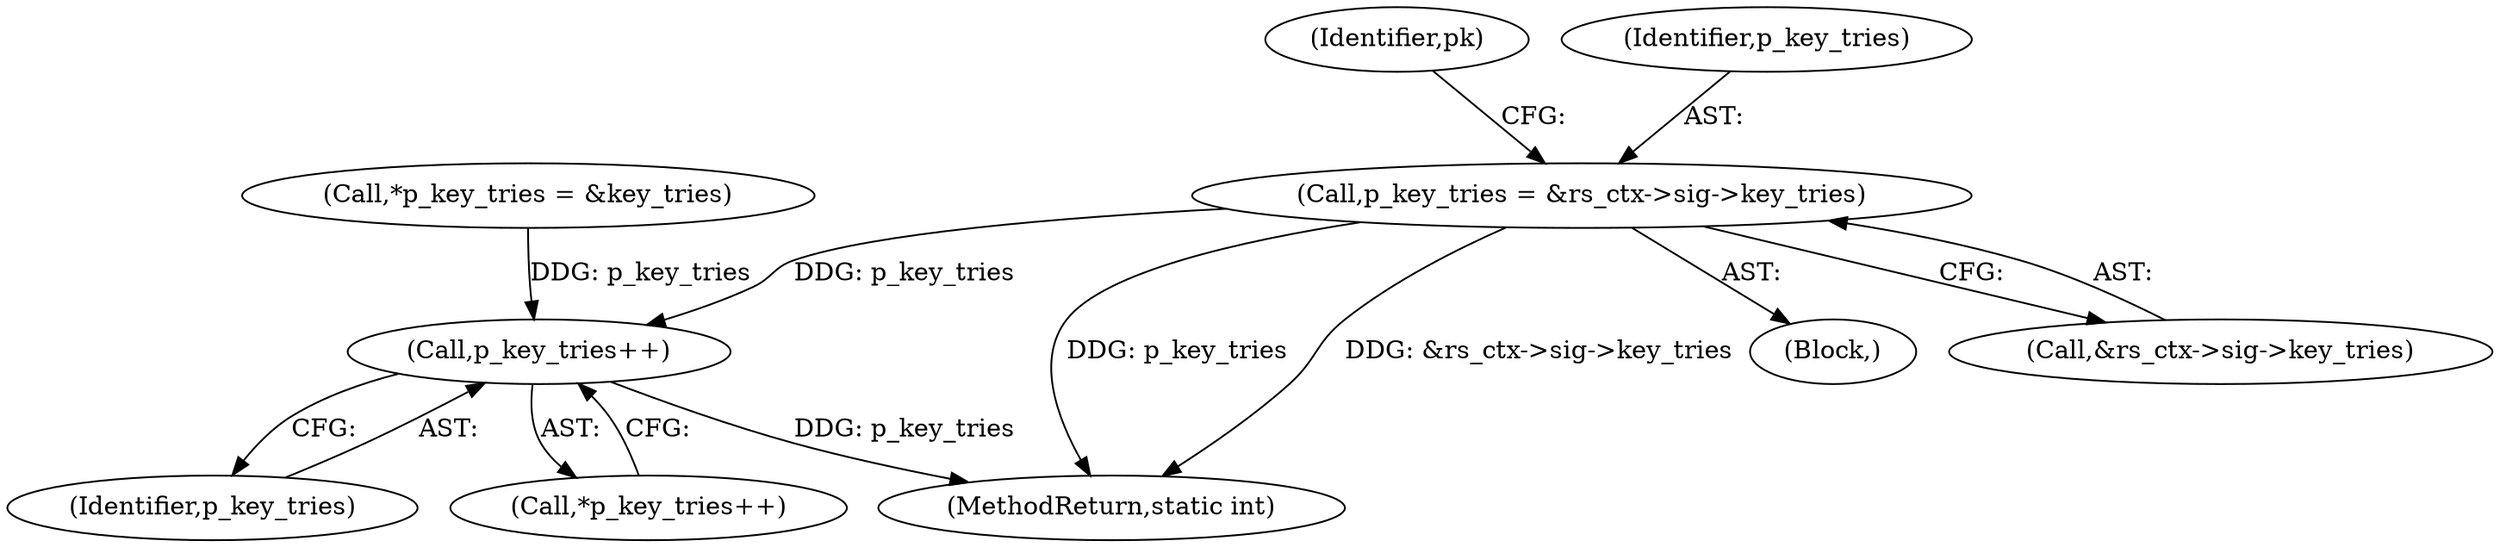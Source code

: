 digraph "0_mbedtls_33f66ba6fd234114aa37f0209dac031bb2870a9b_0@pointer" {
"1000208" [label="(Call,p_key_tries = &rs_ctx->sig->key_tries)"];
"1000276" [label="(Call,p_key_tries++)"];
"1000217" [label="(Identifier,pk)"];
"1000456" [label="(MethodReturn,static int)"];
"1000276" [label="(Call,p_key_tries++)"];
"1000277" [label="(Identifier,p_key_tries)"];
"1000208" [label="(Call,p_key_tries = &rs_ctx->sig->key_tries)"];
"1000199" [label="(Block,)"];
"1000209" [label="(Identifier,p_key_tries)"];
"1000275" [label="(Call,*p_key_tries++)"];
"1000210" [label="(Call,&rs_ctx->sig->key_tries)"];
"1000131" [label="(Call,*p_key_tries = &key_tries)"];
"1000208" -> "1000199"  [label="AST: "];
"1000208" -> "1000210"  [label="CFG: "];
"1000209" -> "1000208"  [label="AST: "];
"1000210" -> "1000208"  [label="AST: "];
"1000217" -> "1000208"  [label="CFG: "];
"1000208" -> "1000456"  [label="DDG: p_key_tries"];
"1000208" -> "1000456"  [label="DDG: &rs_ctx->sig->key_tries"];
"1000208" -> "1000276"  [label="DDG: p_key_tries"];
"1000276" -> "1000275"  [label="AST: "];
"1000276" -> "1000277"  [label="CFG: "];
"1000277" -> "1000276"  [label="AST: "];
"1000275" -> "1000276"  [label="CFG: "];
"1000276" -> "1000456"  [label="DDG: p_key_tries"];
"1000131" -> "1000276"  [label="DDG: p_key_tries"];
}
